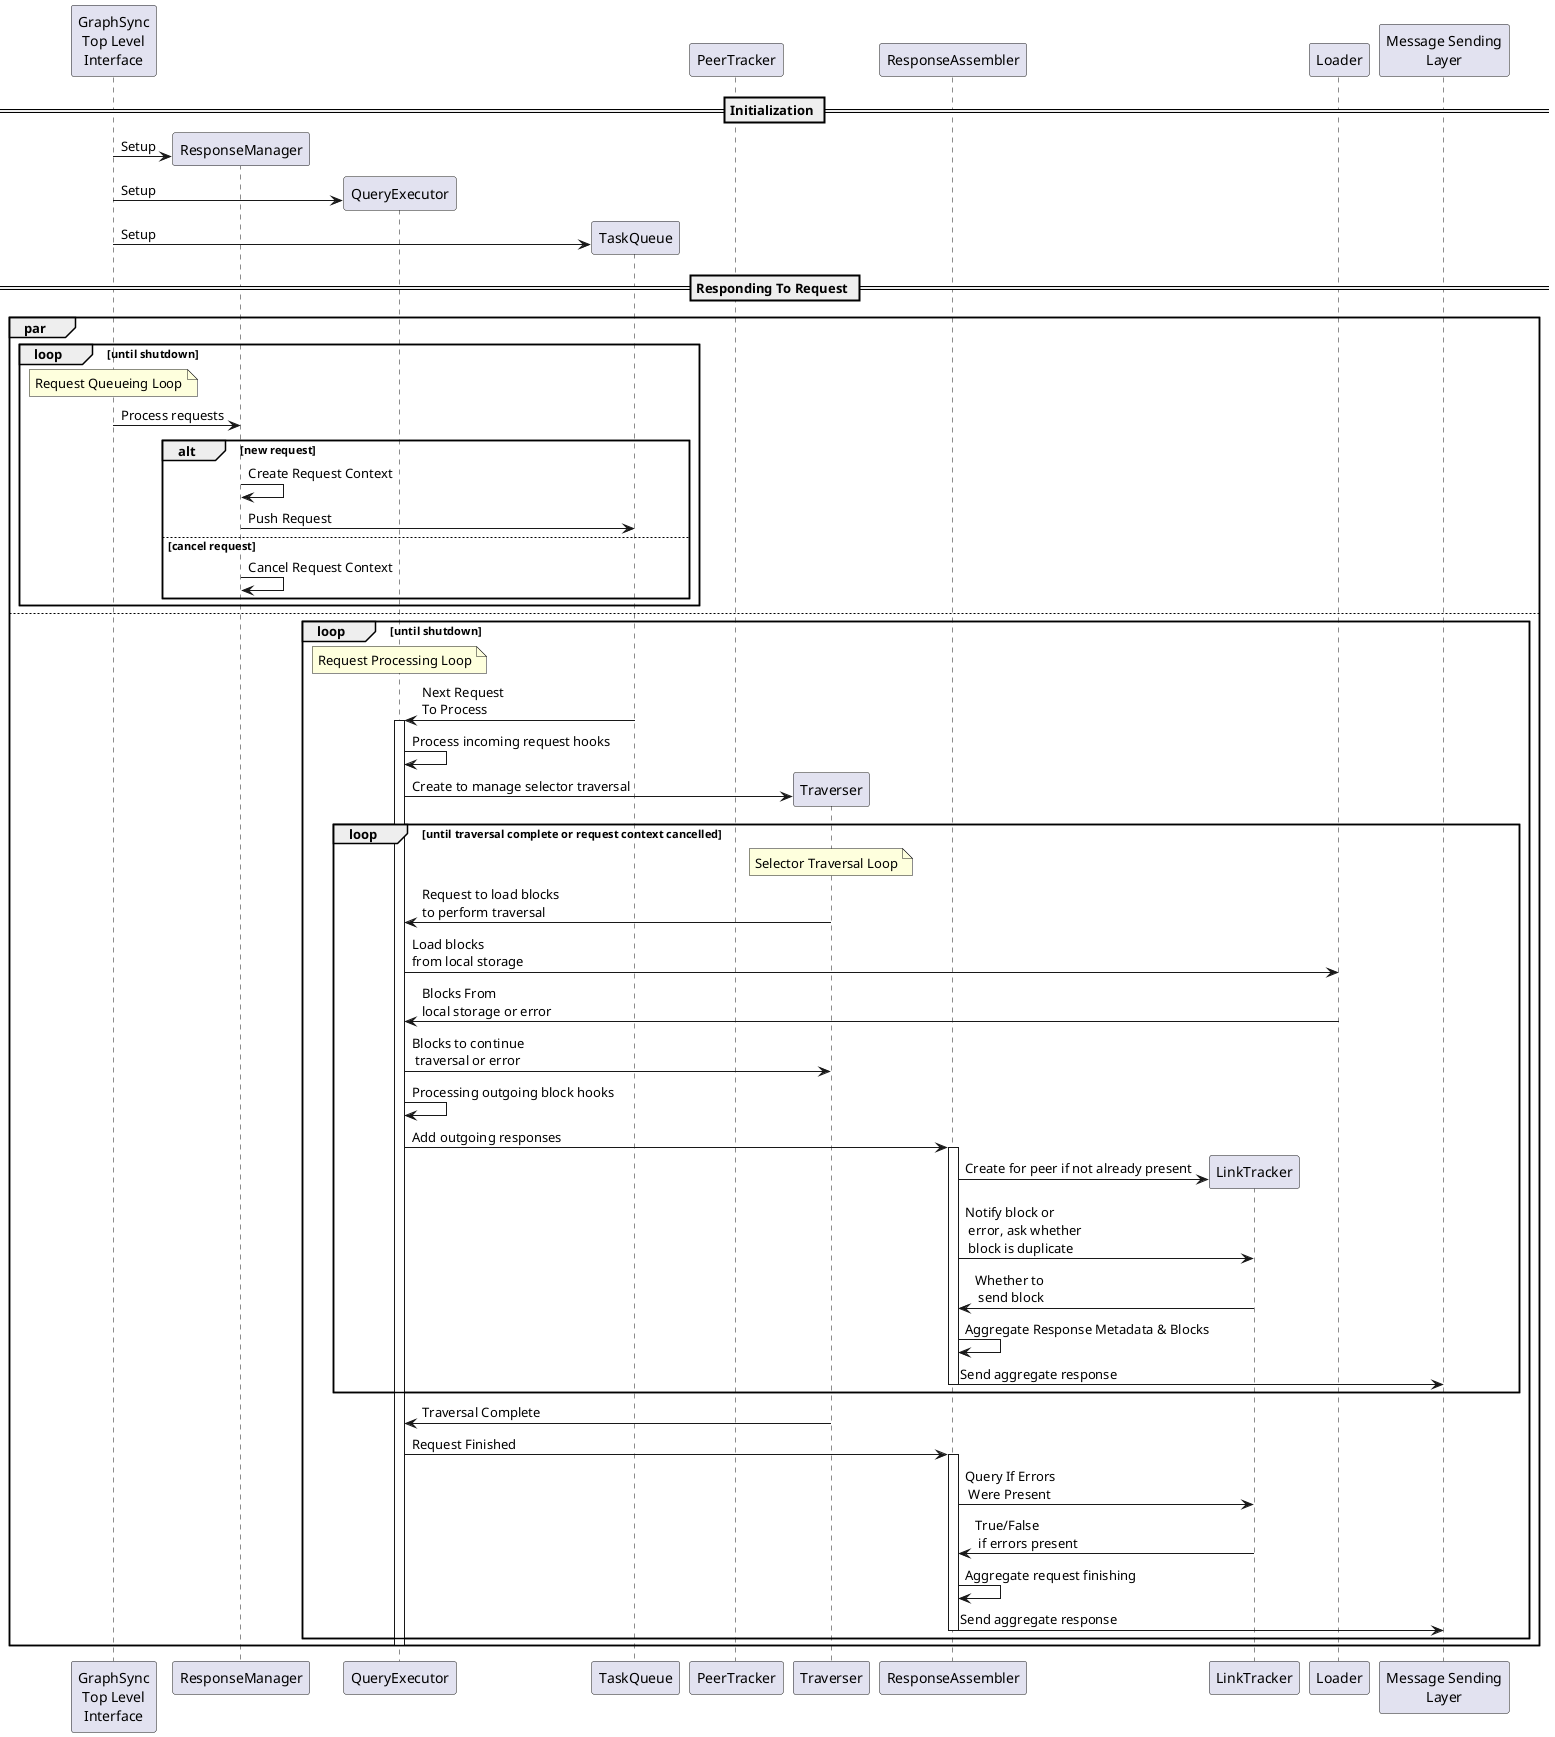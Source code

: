 @startuml Responding To A Request
participant "GraphSync\nTop Level\nInterface" as TLI
participant ResponseManager
participant "QueryExecutor" as QW
participant TaskQueue
participant PeerTracker
participant Traverser
participant ResponseAssembler
participant LinkTracker
participant Loader
participant "Message Sending\nLayer" as Message

== Initialization ==

TLI -> ResponseManager ** : Setup
TLI -> QW ** : Setup
TLI -> TaskQueue ** : Setup

== Responding To Request ==

par
loop until shutdown
note over TLI : Request Queueing Loop
TLI -> ResponseManager : Process requests
alt new request
ResponseManager -> ResponseManager : Create Request Context
ResponseManager -> TaskQueue : Push Request
else cancel request
ResponseManager -> ResponseManager : Cancel Request Context
end
end
else
loop until shutdown
note over QW: Request Processing Loop
TaskQueue -> QW : Next Request\nTo Process
activate QW
QW -> QW : Process incoming request hooks
QW -> Traverser ** : Create to manage selector traversal
loop until traversal complete or request context cancelled
note over Traverser: Selector Traversal Loop
Traverser -> QW : Request to load blocks\nto perform traversal
QW -> Loader : Load blocks\nfrom local storage
Loader -> QW : Blocks From\nlocal storage or error
QW -> Traverser : Blocks to continue\n traversal or error
QW -> QW: Processing outgoing block hooks
QW -> ResponseAssembler: Add outgoing responses
activate ResponseAssembler
ResponseAssembler -> LinkTracker ** : Create for peer if not already present
ResponseAssembler -> LinkTracker : Notify block or\n error, ask whether\n block is duplicate
LinkTracker -> ResponseAssembler : Whether to\n send block
ResponseAssembler -> ResponseAssembler : Aggregate Response Metadata & Blocks
ResponseAssembler -> Message : Send aggregate response
deactivate ResponseAssembler
end
Traverser -> QW : Traversal Complete
QW -> ResponseAssembler : Request Finished
activate ResponseAssembler
ResponseAssembler -> LinkTracker : Query If Errors\n Were Present
LinkTracker -> ResponseAssembler : True/False\n if errors present
ResponseAssembler -> ResponseAssembler : Aggregate request finishing
ResponseAssembler -> Message : Send aggregate response
deactivate ResponseAssembler
end
deactivate QW
end
@enduml
